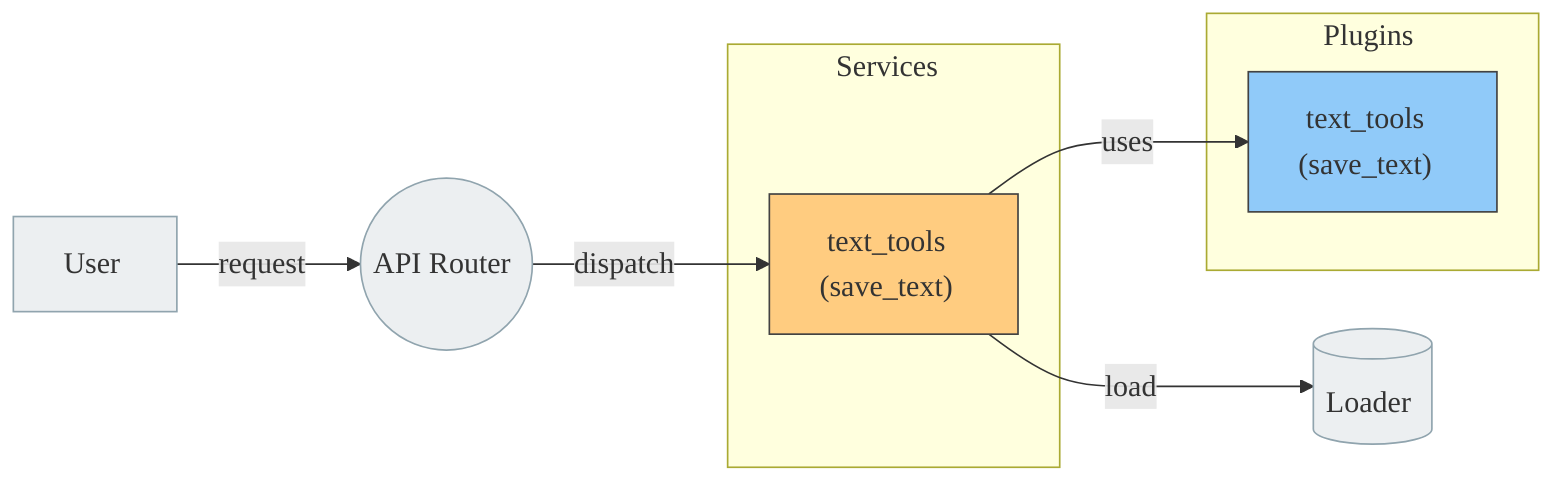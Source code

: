 %%{init: {'themeVariables': { 'fontFamily': 'Segoe UI, Arial, sans-serif', 'fontSize': '18px' } } }%%
flowchart LR
classDef PL fill:#90CAF9,stroke:#424242,stroke-width:1px
classDef SV fill:#FFCC80,stroke:#424242,stroke-width:1px
classDef DEC fill:#ECEFF1,stroke:#90A4AE,stroke-width:1px
U[User]
R((API Router))
L[(Loader)]
class U,R,L DEC
subgraph Plugins
P_text_tools["text_tools\n(save_text)"]:::PL
end
subgraph Services
S_text_tools["text_tools\n(save_text)"]:::SV
end
U -- request --> R
R -- dispatch --> S_text_tools
S_text_tools -- load --> L
S_text_tools -- uses --> P_text_tools